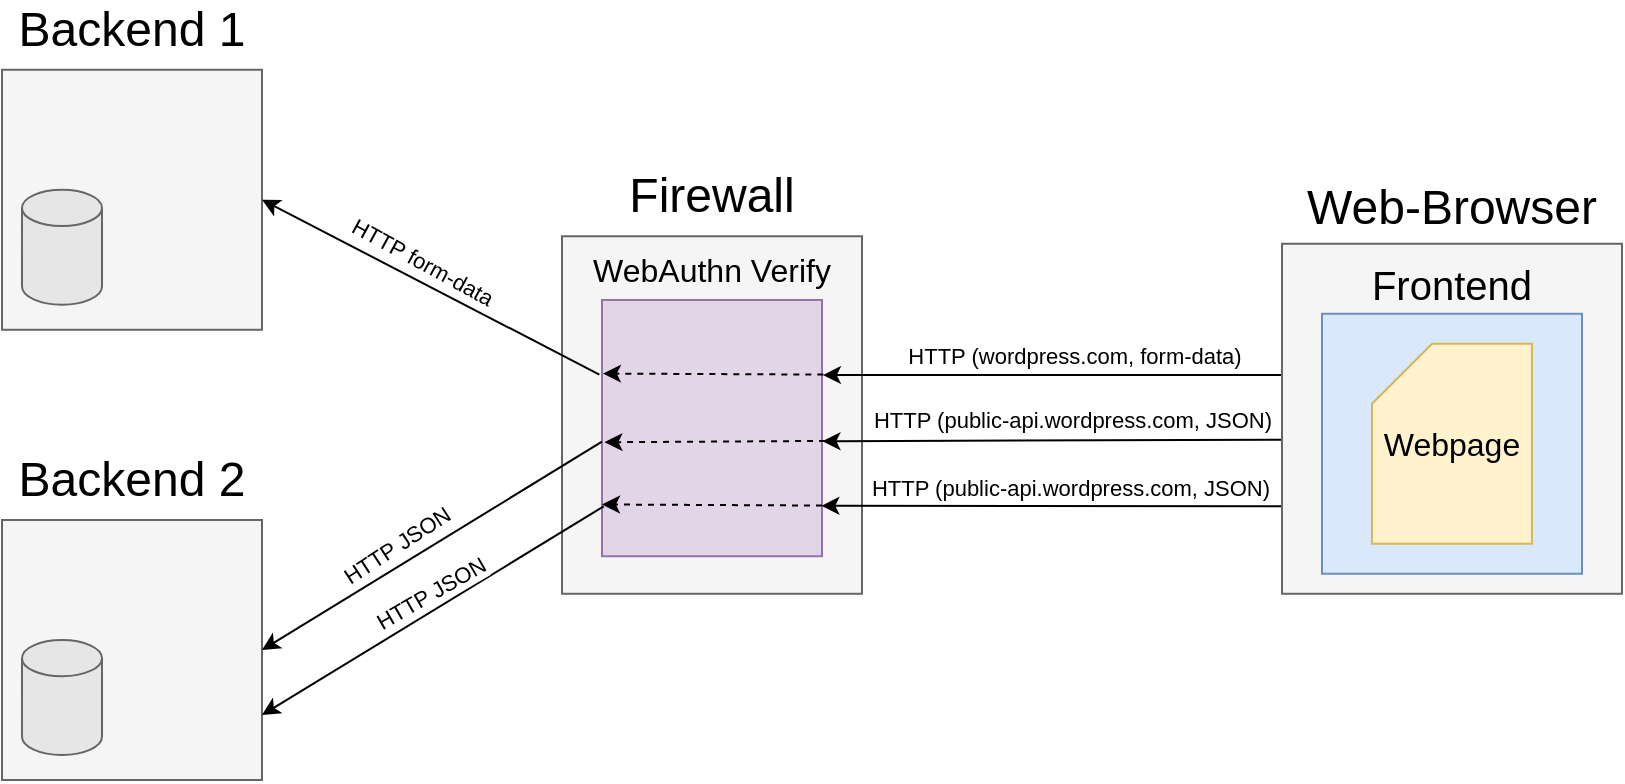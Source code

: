 <mxfile version="14.6.13" type="device"><diagram id="D6kKwXPQCJXkz5zJaRG-" name="Page-1"><mxGraphModel dx="2422" dy="1121" grid="1" gridSize="10" guides="1" tooltips="1" connect="1" arrows="1" fold="1" page="0" pageScale="1" pageWidth="850" pageHeight="1100" math="0" shadow="0"><root><mxCell id="0"/><mxCell id="1" parent="0"/><mxCell id="qnSqcmGmuQMydwiVcSwZ-8" value="" style="rounded=0;whiteSpace=wrap;html=1;fillColor=#f5f5f5;strokeColor=#666666;fontColor=#333333;" parent="1" vertex="1"><mxGeometry x="-340" y="364.88" width="130" height="130" as="geometry"/></mxCell><mxCell id="qnSqcmGmuQMydwiVcSwZ-9" value="&lt;font style=&quot;font-size: 24px&quot;&gt;Backend&lt;/font&gt;&lt;font style=&quot;font-size: 24px&quot;&gt; 1&lt;br&gt;&lt;/font&gt;" style="text;html=1;strokeColor=none;fillColor=none;align=center;verticalAlign=middle;whiteSpace=wrap;rounded=0;" parent="1" vertex="1"><mxGeometry x="-340" y="334.88" width="130" height="20" as="geometry"/></mxCell><mxCell id="qnSqcmGmuQMydwiVcSwZ-10" value="" style="shape=cylinder3;whiteSpace=wrap;html=1;boundedLbl=1;backgroundOutline=1;size=9.069;strokeColor=#666666;fontColor=#333333;fillColor=#E6E6E6;" parent="1" vertex="1"><mxGeometry x="-330" y="424.88" width="40" height="57.5" as="geometry"/></mxCell><mxCell id="qnSqcmGmuQMydwiVcSwZ-11" value="" style="rounded=0;whiteSpace=wrap;html=1;fillColor=#f5f5f5;strokeColor=#666666;fontColor=#333333;" parent="1" vertex="1"><mxGeometry x="-60" y="448.13" width="150" height="178.75" as="geometry"/></mxCell><mxCell id="qnSqcmGmuQMydwiVcSwZ-12" value="&lt;font style=&quot;font-size: 24px&quot;&gt;Firewall&lt;/font&gt;" style="text;html=1;strokeColor=none;fillColor=none;align=center;verticalAlign=middle;whiteSpace=wrap;rounded=0;" parent="1" vertex="1"><mxGeometry x="-60" y="418.13" width="150" height="20" as="geometry"/></mxCell><mxCell id="qnSqcmGmuQMydwiVcSwZ-13" value="" style="rounded=0;whiteSpace=wrap;html=1;fillColor=#e1d5e7;strokeColor=#9673a6;" parent="1" vertex="1"><mxGeometry x="-40" y="480" width="110" height="128.13" as="geometry"/></mxCell><mxCell id="qnSqcmGmuQMydwiVcSwZ-14" value="&lt;font style=&quot;font-size: 16px&quot;&gt;WebAuthn &lt;font style=&quot;font-size: 16px&quot;&gt;Verify&lt;/font&gt;&lt;/font&gt;" style="text;html=1;strokeColor=none;fillColor=none;align=center;verticalAlign=middle;whiteSpace=wrap;rounded=0;" parent="1" vertex="1"><mxGeometry x="-60" y="455" width="150" height="20" as="geometry"/></mxCell><mxCell id="qnSqcmGmuQMydwiVcSwZ-15" value="" style="rounded=0;whiteSpace=wrap;html=1;fillColor=#f5f5f5;strokeColor=#666666;fontColor=#333333;" parent="1" vertex="1"><mxGeometry x="-340" y="590" width="130" height="130" as="geometry"/></mxCell><mxCell id="qnSqcmGmuQMydwiVcSwZ-16" value="&lt;font style=&quot;font-size: 24px&quot;&gt;Backend&lt;/font&gt;&lt;font style=&quot;font-size: 24px&quot;&gt; 2&lt;br&gt;&lt;/font&gt;" style="text;html=1;strokeColor=none;fillColor=none;align=center;verticalAlign=middle;whiteSpace=wrap;rounded=0;" parent="1" vertex="1"><mxGeometry x="-340" y="560" width="130" height="20" as="geometry"/></mxCell><mxCell id="qnSqcmGmuQMydwiVcSwZ-17" value="" style="shape=cylinder3;whiteSpace=wrap;html=1;boundedLbl=1;backgroundOutline=1;size=9.069;strokeColor=#666666;fontColor=#333333;fillColor=#E6E6E6;" parent="1" vertex="1"><mxGeometry x="-330" y="650" width="40" height="57.5" as="geometry"/></mxCell><mxCell id="qnSqcmGmuQMydwiVcSwZ-34" value="" style="endArrow=classic;html=1;exitX=0;exitY=0.375;exitDx=0;exitDy=0;entryX=1.004;entryY=0.293;entryDx=0;entryDy=0;entryPerimeter=0;exitPerimeter=0;" parent="1" source="-i4yLVo6JXz3XIKc58RJ-2" target="qnSqcmGmuQMydwiVcSwZ-13" edge="1"><mxGeometry width="50" height="50" relative="1" as="geometry"><mxPoint x="300" y="517.5" as="sourcePoint"/><mxPoint x="40" y="520" as="targetPoint"/></mxGeometry></mxCell><mxCell id="qnSqcmGmuQMydwiVcSwZ-37" value="HTTP (wordpress.com, form-data)" style="edgeLabel;html=1;align=center;verticalAlign=middle;resizable=0;points=[];" parent="qnSqcmGmuQMydwiVcSwZ-34" vertex="1" connectable="0"><mxGeometry x="-0.09" relative="1" as="geometry"><mxPoint y="-10" as="offset"/></mxGeometry></mxCell><mxCell id="qnSqcmGmuQMydwiVcSwZ-35" value="" style="endArrow=classic;html=1;exitX=0;exitY=0.56;exitDx=0;exitDy=0;entryX=1.002;entryY=0.551;entryDx=0;entryDy=0;entryPerimeter=0;exitPerimeter=0;" parent="1" source="-i4yLVo6JXz3XIKc58RJ-2" target="qnSqcmGmuQMydwiVcSwZ-13" edge="1"><mxGeometry width="50" height="50" relative="1" as="geometry"><mxPoint x="300" y="550" as="sourcePoint"/><mxPoint x="72.64" y="564.999" as="targetPoint"/></mxGeometry></mxCell><mxCell id="qnSqcmGmuQMydwiVcSwZ-39" value="HTTP (public-api.wordpress.com, JSON)" style="edgeLabel;html=1;align=center;verticalAlign=middle;resizable=0;points=[];" parent="qnSqcmGmuQMydwiVcSwZ-35" vertex="1" connectable="0"><mxGeometry x="-0.141" relative="1" as="geometry"><mxPoint x="-7" y="-10" as="offset"/></mxGeometry></mxCell><mxCell id="qnSqcmGmuQMydwiVcSwZ-36" value="" style="endArrow=classic;html=1;exitX=0;exitY=0.75;exitDx=0;exitDy=0;entryX=0.997;entryY=0.803;entryDx=0;entryDy=0;entryPerimeter=0;" parent="1" source="-i4yLVo6JXz3XIKc58RJ-2" target="qnSqcmGmuQMydwiVcSwZ-13" edge="1"><mxGeometry width="50" height="50" relative="1" as="geometry"><mxPoint x="301.04" y="583.02" as="sourcePoint"/><mxPoint x="70.22" y="583.43" as="targetPoint"/></mxGeometry></mxCell><mxCell id="qnSqcmGmuQMydwiVcSwZ-41" value="HTTP (public-api.wordpress.com, JSON)" style="edgeLabel;html=1;align=center;verticalAlign=middle;resizable=0;points=[];" parent="qnSqcmGmuQMydwiVcSwZ-36" vertex="1" connectable="0"><mxGeometry x="-0.213" relative="1" as="geometry"><mxPoint x="-16" y="-9" as="offset"/></mxGeometry></mxCell><mxCell id="qnSqcmGmuQMydwiVcSwZ-42" value="" style="endArrow=classic;html=1;exitX=0.008;exitY=0.805;exitDx=0;exitDy=0;exitPerimeter=0;entryX=1;entryY=0.75;entryDx=0;entryDy=0;" parent="1" source="qnSqcmGmuQMydwiVcSwZ-13" target="qnSqcmGmuQMydwiVcSwZ-15" edge="1"><mxGeometry width="50" height="50" relative="1" as="geometry"><mxPoint x="-10" y="700" as="sourcePoint"/><mxPoint x="40" y="650" as="targetPoint"/></mxGeometry></mxCell><mxCell id="qnSqcmGmuQMydwiVcSwZ-44" value="&lt;div&gt;HTTP JSON&lt;/div&gt;" style="edgeLabel;html=1;align=center;verticalAlign=middle;resizable=0;points=[];rotation=-30;" parent="qnSqcmGmuQMydwiVcSwZ-42" vertex="1" connectable="0"><mxGeometry x="0.289" y="-1" relative="1" as="geometry"><mxPoint x="23" y="-23" as="offset"/></mxGeometry></mxCell><mxCell id="qnSqcmGmuQMydwiVcSwZ-43" value="" style="endArrow=classic;html=1;exitX=0;exitY=0.553;exitDx=0;exitDy=0;exitPerimeter=0;entryX=1;entryY=0.5;entryDx=0;entryDy=0;" parent="1" source="qnSqcmGmuQMydwiVcSwZ-13" target="qnSqcmGmuQMydwiVcSwZ-15" edge="1"><mxGeometry width="50" height="50" relative="1" as="geometry"><mxPoint x="-21.65" y="720.001" as="sourcePoint"/><mxPoint x="-170.0" y="812.26" as="targetPoint"/></mxGeometry></mxCell><mxCell id="qnSqcmGmuQMydwiVcSwZ-45" value="&lt;div&gt;HTTP JSON&lt;/div&gt;" style="edgeLabel;html=1;align=center;verticalAlign=middle;resizable=0;points=[];rotation=-33.1;" parent="qnSqcmGmuQMydwiVcSwZ-43" vertex="1" connectable="0"><mxGeometry x="0.834" y="-1" relative="1" as="geometry"><mxPoint x="53" y="-43" as="offset"/></mxGeometry></mxCell><mxCell id="qnSqcmGmuQMydwiVcSwZ-46" value="" style="endArrow=classic;html=1;exitX=1.014;exitY=0.55;exitDx=0;exitDy=0;exitPerimeter=0;entryX=0.011;entryY=0.555;entryDx=0;entryDy=0;entryPerimeter=0;dashed=1;" parent="1" source="qnSqcmGmuQMydwiVcSwZ-13" target="qnSqcmGmuQMydwiVcSwZ-13" edge="1"><mxGeometry width="50" height="50" relative="1" as="geometry"><mxPoint x="70" y="550" as="sourcePoint"/><mxPoint x="-90" y="510" as="targetPoint"/></mxGeometry></mxCell><mxCell id="qnSqcmGmuQMydwiVcSwZ-47" value="" style="endArrow=classic;html=1;exitX=1;exitY=0.802;exitDx=0;exitDy=0;exitPerimeter=0;entryX=0;entryY=0.798;entryDx=0;entryDy=0;entryPerimeter=0;dashed=1;" parent="1" source="qnSqcmGmuQMydwiVcSwZ-13" target="qnSqcmGmuQMydwiVcSwZ-13" edge="1"><mxGeometry width="50" height="50" relative="1" as="geometry"><mxPoint x="120" y="620" as="sourcePoint"/><mxPoint x="170" y="570" as="targetPoint"/></mxGeometry></mxCell><mxCell id="qnSqcmGmuQMydwiVcSwZ-48" value="" style="endArrow=classic;html=1;dashed=1;exitX=1.006;exitY=0.291;exitDx=0;exitDy=0;exitPerimeter=0;entryX=0.004;entryY=0.287;entryDx=0;entryDy=0;entryPerimeter=0;" parent="1" source="qnSqcmGmuQMydwiVcSwZ-13" target="qnSqcmGmuQMydwiVcSwZ-13" edge="1"><mxGeometry width="50" height="50" relative="1" as="geometry"><mxPoint x="-130" y="520" as="sourcePoint"/><mxPoint x="-80" y="470" as="targetPoint"/></mxGeometry></mxCell><mxCell id="qnSqcmGmuQMydwiVcSwZ-49" value="" style="endArrow=classic;html=1;exitX=-0.012;exitY=0.291;exitDx=0;exitDy=0;exitPerimeter=0;entryX=1;entryY=0.5;entryDx=0;entryDy=0;" parent="1" source="qnSqcmGmuQMydwiVcSwZ-13" target="qnSqcmGmuQMydwiVcSwZ-8" edge="1"><mxGeometry width="50" height="50" relative="1" as="geometry"><mxPoint x="-130" y="520" as="sourcePoint"/><mxPoint x="-80" y="470" as="targetPoint"/></mxGeometry></mxCell><mxCell id="qnSqcmGmuQMydwiVcSwZ-50" value="HTTP form-data" style="edgeLabel;html=1;align=center;verticalAlign=middle;resizable=0;points=[];rotation=28.7;" parent="qnSqcmGmuQMydwiVcSwZ-49" vertex="1" connectable="0"><mxGeometry x="0.087" y="-1" relative="1" as="geometry"><mxPoint x="3" y="-8" as="offset"/></mxGeometry></mxCell><mxCell id="-i4yLVo6JXz3XIKc58RJ-2" value="" style="rounded=0;whiteSpace=wrap;html=1;fillColor=#f5f5f5;strokeColor=#666666;fontColor=#333333;" parent="1" vertex="1"><mxGeometry x="300" y="451.88" width="170" height="175" as="geometry"/></mxCell><mxCell id="-i4yLVo6JXz3XIKc58RJ-3" value="&lt;font style=&quot;font-size: 24px&quot;&gt;Web-Browser&lt;/font&gt;" style="text;html=1;strokeColor=none;fillColor=none;align=center;verticalAlign=middle;whiteSpace=wrap;rounded=0;" parent="1" vertex="1"><mxGeometry x="310" y="424.38" width="150" height="20" as="geometry"/></mxCell><mxCell id="-i4yLVo6JXz3XIKc58RJ-4" value="" style="rounded=0;whiteSpace=wrap;html=1;fillColor=#dae8fc;strokeColor=#6c8ebf;" parent="1" vertex="1"><mxGeometry x="320" y="486.88" width="130" height="130" as="geometry"/></mxCell><mxCell id="-i4yLVo6JXz3XIKc58RJ-5" value="&lt;font style=&quot;font-size: 16px&quot;&gt;Webpage&lt;/font&gt;" style="shape=card;whiteSpace=wrap;html=1;fillColor=#fff2cc;strokeColor=#d6b656;" parent="1" vertex="1"><mxGeometry x="345" y="501.88" width="80" height="100" as="geometry"/></mxCell><mxCell id="-i4yLVo6JXz3XIKc58RJ-6" value="&lt;font style=&quot;font-size: 20px&quot;&gt;Frontend&lt;/font&gt;" style="text;html=1;strokeColor=none;fillColor=none;align=center;verticalAlign=middle;whiteSpace=wrap;rounded=0;" parent="1" vertex="1"><mxGeometry x="320" y="462.13" width="130" height="20" as="geometry"/></mxCell></root></mxGraphModel></diagram></mxfile>